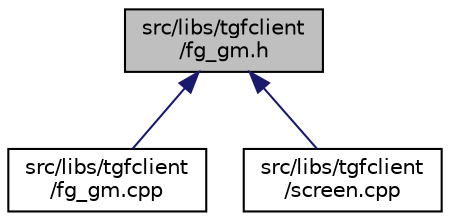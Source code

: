 digraph "src/libs/tgfclient/fg_gm.h"
{
  edge [fontname="Helvetica",fontsize="10",labelfontname="Helvetica",labelfontsize="10"];
  node [fontname="Helvetica",fontsize="10",shape=record];
  Node1 [label="src/libs/tgfclient\l/fg_gm.h",height=0.2,width=0.4,color="black", fillcolor="grey75", style="filled", fontcolor="black"];
  Node1 -> Node2 [dir="back",color="midnightblue",fontsize="10",style="solid",fontname="Helvetica"];
  Node2 [label="src/libs/tgfclient\l/fg_gm.cpp",height=0.2,width=0.4,color="black", fillcolor="white", style="filled",URL="$fg__gm_8cpp.html",tooltip="Missing X11 gamemode in glut, taken from freeglut "];
  Node1 -> Node3 [dir="back",color="midnightblue",fontsize="10",style="solid",fontname="Helvetica"];
  Node3 [label="src/libs/tgfclient\l/screen.cpp",height=0.2,width=0.4,color="black", fillcolor="white", style="filled",URL="$screen_8cpp.html",tooltip="Screen management. "];
}
